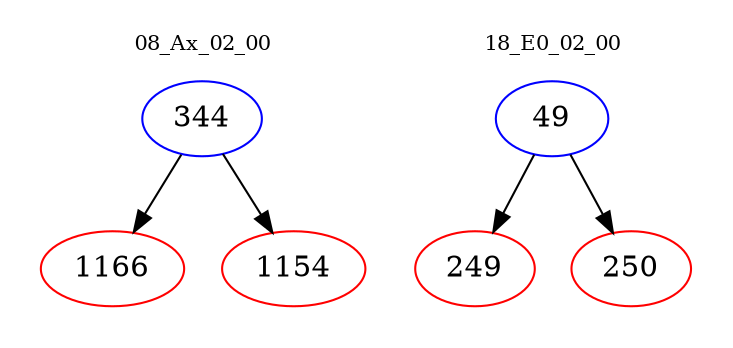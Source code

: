 digraph{
subgraph cluster_0 {
color = white
label = "08_Ax_02_00";
fontsize=10;
T0_344 [label="344", color="blue"]
T0_344 -> T0_1166 [color="black"]
T0_1166 [label="1166", color="red"]
T0_344 -> T0_1154 [color="black"]
T0_1154 [label="1154", color="red"]
}
subgraph cluster_1 {
color = white
label = "18_E0_02_00";
fontsize=10;
T1_49 [label="49", color="blue"]
T1_49 -> T1_249 [color="black"]
T1_249 [label="249", color="red"]
T1_49 -> T1_250 [color="black"]
T1_250 [label="250", color="red"]
}
}
